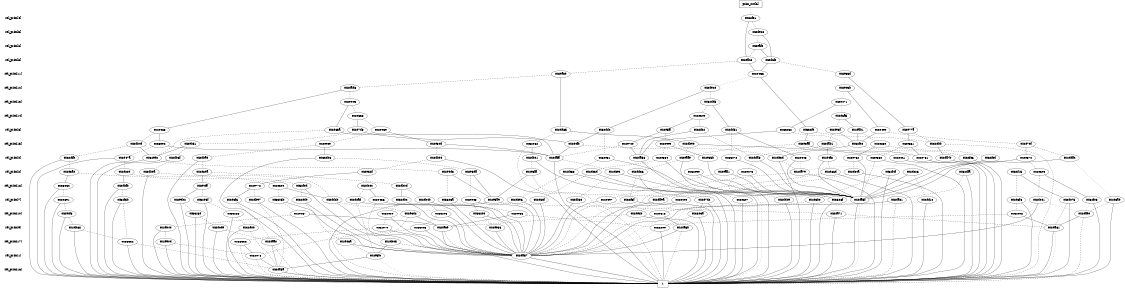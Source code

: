 digraph "DD" {
size = "7.5,10"
center = true;
edge [dir = none];
{ node [shape = plaintext];
  edge [style = invis];
  "CONST NODES" [style = invis];
" sel_prim[4] " -> " sel_prim[5] " -> " sel_prim[6] " -> " sel_prim[3] " -> " sel_prim[11] " -> " sel_prim[12] " -> " sel_prim[13] " -> " sel_prim[14] " -> " sel_prim[8] " -> " sel_prim[15] " -> " sel_prim[0] " -> " sel_prim[2] " -> " sel_prim[18] " -> " sel_prim[7] " -> " sel_prim[10] " -> " sel_prim[9] " -> " sel_prim[17] " -> " sel_prim[1] " -> " sel_prim[16] " -> "CONST NODES"; 
}
{ rank = same; node [shape = box]; edge [style = invis];
"  prim_out[6]  "; }
{ rank = same; " sel_prim[4] ";
"0x32f51";
}
{ rank = same; " sel_prim[5] ";
"0x2de2c";
}
{ rank = same; " sel_prim[6] ";
"0x2eaf0";
}
{ rank = same; " sel_prim[3] ";
"0x2eac6";
"0x2dcf2";
}
{ rank = same; " sel_prim[11] ";
"0x2e63d";
"0x2eace";
"0x2e435";
}
{ rank = same; " sel_prim[12] ";
"0x2dad6";
"0x2de20";
"0x2e43b";
}
{ rank = same; " sel_prim[13] ";
"0x2e471";
"0x2e943";
"0x32dd3";
}
{ rank = same; " sel_prim[14] ";
"0x2e6a5";
"0x2e555";
"0x2e549";
}
{ rank = same; " sel_prim[8] ";
"0x2e93f";
"0x2eab1";
"0x2e5ff";
"0x2dd51";
"0x2e4ee";
"0x2e7d3";
"0x2dd85";
"0x2e65a";
"0x2e95e";
"0x33252";
"0x332fe";
"0x2e77a";
"0x32f22";
"0x2e465";
"0x32ddc";
}
{ rank = same; " sel_prim[15] ";
"0x2e7c0";
"0x32ebb";
"0x2e83e";
"0x2e4fb";
"0x2e9ce";
"0x2eb51";
"0x2db4d";
"0x2db90";
"0x2dab1";
"0x2e661";
"0x330e2";
"0x32f92";
"0x2e84d";
"0x2e70f";
"0x32e62";
"0x2e3aa";
"0x2e9e9";
}
{ rank = same; " sel_prim[0] ";
"0x2eaae";
"0x2e752";
"0x32dfb";
"0x330b6";
"0x32fcd";
"0x2dda3";
"0x2db6f";
"0x32edc";
"0x2e85b";
"0x33072";
"0x2dba9";
"0x2e4c1";
"0x2da56";
"0x2e4f8";
"0x2ddac";
"0x2dbe4";
"0x2db01";
"0x2e860";
"0x2daff";
"0x2e445";
"0x32e81";
"0x32fc6";
"0x2e47a";
"0x2e884";
"0x2e751";
"0x2e57c";
"0x2de3d";
"0x2da7b";
}
{ rank = same; " sel_prim[2] ";
"0x2dd36";
"0x2dce0";
"0x32dfa";
"0x2dc4a";
"0x2e89a";
"0x2e3a0";
"0x2e473";
"0x2e52f";
"0x2da79";
"0x2dc26";
"0x2e86d";
"0x2dc29";
"0x32f15";
"0x2dc33";
"0x32f4f";
"0x2e5da";
"0x2e6af";
"0x2e9d3";
"0x2dc3d";
"0x2eaa1";
"0x2db0a";
"0x32e9e";
"0x2e59c";
}
{ rank = same; " sel_prim[18] ";
"0x2e4ff";
"0x2e3ee";
"0x3303c";
"0x32f0d";
"0x2e772";
"0x2db0d";
"0x2dc4c";
"0x2dbfb";
}
{ rank = same; " sel_prim[7] ";
"0x3305b";
"0x2e5cf";
"0x3323a";
"0x2e7d2";
"0x32ed9";
"0x32f3b";
"0x2db8c";
"0x2dac1";
"0x2e6f6";
"0x2e697";
"0x2e8b0";
"0x32ebc";
"0x2da5f";
"0x2dc41";
"0x2eb4b";
"0x32e5f";
"0x2dd1c";
"0x32f3f";
"0x2dcad";
"0x2db97";
"0x2e9b2";
"0x2e891";
"0x2e3f6";
"0x2dc75";
"0x32f03";
"0x2e8ae";
"0x2dce6";
"0x2dd2b";
"0x2da9a";
"0x2e9c8";
"0x2e5a9";
"0x3328f";
"0x2e497";
"0x2e49e";
"0x2e456";
"0x2dd4e";
}
{ rank = same; " sel_prim[10] ";
"0x33295";
"0x2e955";
"0x33286";
"0x2e618";
"0x2e467";
"0x32e08";
"0x2e4f6";
"0x2de2b";
"0x2e3d2";
"0x2da71";
"0x3328d";
"0x2dae0";
"0x332b0";
"0x32e24";
"0x3303a";
}
{ rank = same; " sel_prim[9] ";
"0x2db88";
"0x2da6b";
"0x2eb40";
"0x2eb36";
"0x2da61";
"0x332e9";
"0x2dace";
"0x32e0b";
"0x2dcd9";
"0x330c6";
"0x32e79";
}
{ rank = same; " sel_prim[17] ";
"0x2daa0";
"0x2db05";
"0x2e46a";
"0x33332";
"0x33336";
"0x2e90d";
}
{ rank = same; " sel_prim[1] ";
"0x2da57";
"0x2e5fc";
"0x32e78";
}
{ rank = same; " sel_prim[16] ";
"0x2da5a";
}
{ rank = same; "CONST NODES";
{ node [shape = box]; "0x2da52";
}
}
"  prim_out[6]  " -> "0x32f51" [style = dotted];
"0x32f51" -> "0x2eac6";
"0x32f51" -> "0x2de2c" [style = dashed];
"0x2de2c" -> "0x2dcf2";
"0x2de2c" -> "0x2eaf0" [style = dashed];
"0x2eaf0" -> "0x2dcf2";
"0x2eaf0" -> "0x2eac6" [style = dashed];
"0x2eac6" -> "0x2e435";
"0x2eac6" -> "0x2eace" [style = dashed];
"0x2dcf2" -> "0x2e435";
"0x2dcf2" -> "0x2e63d" [style = dashed];
"0x2e63d" -> "0x2e77a";
"0x2e63d" -> "0x2e43b" [style = dotted];
"0x2eace" -> "0x2dd85";
"0x2eace" -> "0x2dad6" [style = dashed];
"0x2e435" -> "0x332fe";
"0x2e435" -> "0x2de20" [style = dotted];
"0x2dad6" -> "0x2e465";
"0x2dad6" -> "0x2e943" [style = dashed];
"0x2de20" -> "0x32ddc";
"0x2de20" -> "0x32dd3" [style = dashed];
"0x2e43b" -> "0x2e4ee";
"0x2e43b" -> "0x2e471" [style = dotted];
"0x2e471" -> "0x33252";
"0x2e471" -> "0x2e6a5" [style = dotted];
"0x2e943" -> "0x2e65a";
"0x2e943" -> "0x2e555" [style = dashed];
"0x32dd3" -> "0x2dd51";
"0x32dd3" -> "0x2e549" [style = dashed];
"0x2e6a5" -> "0x2eab1";
"0x2e6a5" -> "0x2e93f" [style = dashed];
"0x2e555" -> "0x2e7d3";
"0x2e555" -> "0x2e95e" [style = dashed];
"0x2e549" -> "0x2e5ff";
"0x2e549" -> "0x32f22" [style = dashed];
"0x2e93f" -> "0x32f92";
"0x2e93f" -> "0x2dab1" [style = dashed];
"0x2eab1" -> "0x32f92";
"0x2eab1" -> "0x2e83e" [style = dashed];
"0x2e5ff" -> "0x2e7c0";
"0x2e5ff" -> "0x2e9e9" [style = dashed];
"0x2dd51" -> "0x2e445";
"0x2dd51" -> "0x33072" [style = dashed];
"0x2e4ee" -> "0x32f92";
"0x2e4ee" -> "0x2e70f" [style = dashed];
"0x2e7d3" -> "0x2e4fb";
"0x2e7d3" -> "0x2eb51" [style = dashed];
"0x2dd85" -> "0x2db90";
"0x2dd85" -> "0x32e62" [style = dashed];
"0x2e65a" -> "0x2daff";
"0x2e65a" -> "0x32edc" [style = dashed];
"0x2e95e" -> "0x2e84d";
"0x2e95e" -> "0x2e9ce" [style = dashed];
"0x33252" -> "0x2da56";
"0x33252" -> "0x2e4c1" [style = dashed];
"0x332fe" -> "0x2e3aa";
"0x332fe" -> "0x32ebb" [style = dashed];
"0x2e77a" -> "0x2e661";
"0x2e77a" -> "0x32ebb" [style = dashed];
"0x32f22" -> "0x2da56";
"0x32f22" -> "0x2dda3" [style = dashed];
"0x2e465" -> "0x330e2";
"0x2e465" -> "0x2db4d" [style = dashed];
"0x32ddc" -> "0x2e4fb";
"0x32ddc" -> "0x32e81" [style = dashed];
"0x2e7c0" -> "0x2da56";
"0x2e7c0" -> "0x2daff" [style = dashed];
"0x32ebb" -> "0x2da7b";
"0x32ebb" -> "0x2da52" [style = dashed];
"0x2e83e" -> "0x2e752";
"0x2e83e" -> "0x32fcd" [style = dashed];
"0x2e4fb" -> "0x2daff";
"0x2e4fb" -> "0x2de3d" [style = dashed];
"0x2e9ce" -> "0x330b6";
"0x2e9ce" -> "0x2dba9" [style = dashed];
"0x2eb51" -> "0x32edc";
"0x2eb51" -> "0x2db6f" [style = dashed];
"0x2db4d" -> "0x32edc";
"0x2db4d" -> "0x32dfb" [style = dashed];
"0x2db90" -> "0x2e860";
"0x2db90" -> "0x2eaae" [style = dashed];
"0x2dab1" -> "0x2e4f8";
"0x2dab1" -> "0x2dda3" [style = dashed];
"0x2e661" -> "0x2e751";
"0x2e661" -> "0x2e860" [style = dashed];
"0x330e2" -> "0x2daff";
"0x330e2" -> "0x2e47a" [style = dashed];
"0x32f92" -> "0x2de3d";
"0x32f92" -> "0x32fc6" [style = dashed];
"0x2e84d" -> "0x2daff";
"0x2e84d" -> "0x2dbe4" [style = dashed];
"0x2e70f" -> "0x2e57c";
"0x2e70f" -> "0x2ddac" [style = dashed];
"0x32e62" -> "0x2db01";
"0x32e62" -> "0x2da52" [style = dashed];
"0x2e3aa" -> "0x2e751";
"0x2e3aa" -> "0x2eaae" [style = dashed];
"0x2e9e9" -> "0x2e85b";
"0x2e9e9" -> "0x2e884" [style = dashed];
"0x2eaae" -> "0x2da52";
"0x2eaae" -> "0x2dd36" [style = dashed];
"0x2e752" -> "0x2da5f";
"0x2e752" -> "0x2dc4a" [style = dashed];
"0x32dfb" -> "0x2da52";
"0x32dfb" -> "0x2e3a0" [style = dashed];
"0x330b6" -> "0x2da52";
"0x330b6" -> "0x2e5da" [style = dashed];
"0x32fcd" -> "0x2da5f";
"0x32fcd" -> "0x32f15" [style = dotted];
"0x2dda3" -> "0x2da5f";
"0x2dda3" -> "0x2e473" [style = dotted];
"0x2db6f" -> "0x2da52";
"0x2db6f" -> "0x2db0a" [style = dashed];
"0x32edc" -> "0x2da52";
"0x32edc" -> "0x2e9d3" [style = dashed];
"0x2e85b" -> "0x2da5f";
"0x2e85b" -> "0x32e9e" [style = dotted];
"0x33072" -> "0x2da5f";
"0x33072" -> "0x2eaa1" [style = dotted];
"0x2dba9" -> "0x2da52";
"0x2dba9" -> "0x2e89a" [style = dashed];
"0x2e4c1" -> "0x2da52";
"0x2e4c1" -> "0x32f4f" [style = dotted];
"0x2da56" -> "0x2da52";
"0x2da56" -> "0x2da52" [style = dotted];
"0x2e4f8" -> "0x2da5f";
"0x2e4f8" -> "0x2e86d" [style = dashed];
"0x2ddac" -> "0x2da5f";
"0x2ddac" -> "0x2e8ae" [style = dotted];
"0x2dbe4" -> "0x2da52";
"0x2dbe4" -> "0x2e52f" [style = dashed];
"0x2db01" -> "0x2da52";
"0x2db01" -> "0x2e6af" [style = dashed];
"0x2e860" -> "0x2da52";
"0x2e860" -> "0x2da5f" [style = dashed];
"0x2daff" -> "0x2da52";
"0x2daff" -> "0x2dce0" [style = dashed];
"0x2e445" -> "0x2da5f";
"0x2e445" -> "0x2da79" [style = dotted];
"0x32e81" -> "0x2da5f";
"0x32e81" -> "0x2dc33" [style = dashed];
"0x32fc6" -> "0x2da52";
"0x32fc6" -> "0x2dc26" [style = dotted];
"0x2e47a" -> "0x2da52";
"0x2e47a" -> "0x2dc29" [style = dashed];
"0x2e884" -> "0x2da5f";
"0x2e884" -> "0x2dc3d" [style = dashed];
"0x2e751" -> "0x2da52";
"0x2e751" -> "0x32dfa" [style = dotted];
"0x2e57c" -> "0x2da5f";
"0x2e57c" -> "0x2e59c" [style = dashed];
"0x2de3d" -> "0x2da52";
"0x2de3d" -> "0x2da79" [style = dashed];
"0x2da7b" -> "0x2da52";
"0x2da7b" -> "0x2da79" [style = dotted];
"0x2dd36" -> "0x2da52";
"0x2dd36" -> "0x32f3f" [style = dashed];
"0x2dce0" -> "0x2da5f";
"0x2dce0" -> "0x2db8c" [style = dashed];
"0x32dfa" -> "0x2da52";
"0x32dfa" -> "0x2dac1" [style = dashed];
"0x2dc4a" -> "0x2da52";
"0x2dc4a" -> "0x2e49e" [style = dashed];
"0x2e89a" -> "0x2e4ff";
"0x2e89a" -> "0x2db0d" [style = dashed];
"0x2e3a0" -> "0x3303c";
"0x2e3a0" -> "0x2e3ee" [style = dashed];
"0x2e473" -> "0x2da5f";
"0x2e473" -> "0x2dd4e" [style = dashed];
"0x2e52f" -> "0x2e772";
"0x2e52f" -> "0x2dc4c" [style = dashed];
"0x2da79" -> "0x2da52";
"0x2da79" -> "0x2da57" [style = dashed];
"0x2dc26" -> "0x2da5f";
"0x2dc26" -> "0x2dd1c" [style = dashed];
"0x2e86d" -> "0x2da52";
"0x2e86d" -> "0x2da9a" [style = dashed];
"0x2dc29" -> "0x2dbfb";
"0x2dc29" -> "0x32f0d" [style = dashed];
"0x32f15" -> "0x2dc75";
"0x32f15" -> "0x2e6f6" [style = dashed];
"0x2dc33" -> "0x2da5f";
"0x2dc33" -> "0x2dce6" [style = dashed];
"0x32f4f" -> "0x2da52";
"0x32f4f" -> "0x2e8b0" [style = dashed];
"0x2e5da" -> "0x2e5a9";
"0x2e5da" -> "0x2e9c8" [style = dashed];
"0x2e6af" -> "0x2e5a9";
"0x2e6af" -> "0x2e7d2" [style = dashed];
"0x2e9d3" -> "0x2e5a9";
"0x2e9d3" -> "0x3323a" [style = dashed];
"0x2dc3d" -> "0x3328f";
"0x2dc3d" -> "0x2e5cf" [style = dashed];
"0x2eaa1" -> "0x2da5f";
"0x2eaa1" -> "0x2e497" [style = dashed];
"0x2db0a" -> "0x2da52";
"0x2db0a" -> "0x2dd2b" [style = dashed];
"0x32e9e" -> "0x2da5f";
"0x32e9e" -> "0x2e697" [style = dashed];
"0x2e59c" -> "0x32f03";
"0x2e59c" -> "0x2dc41" [style = dashed];
"0x2e4ff" -> "0x2e9b2";
"0x2e4ff" -> "0x32e5f" [style = dashed];
"0x2e3ee" -> "0x2dd2b";
"0x2e3ee" -> "0x3305b" [style = dashed];
"0x3303c" -> "0x2da52";
"0x3303c" -> "0x2e891" [style = dashed];
"0x32f0d" -> "0x2da57";
"0x32f0d" -> "0x32ed9" [style = dashed];
"0x2e772" -> "0x2e3f6";
"0x2e772" -> "0x2db97" [style = dashed];
"0x2db0d" -> "0x32ebc";
"0x2db0d" -> "0x2eb4b" [style = dashed];
"0x2dc4c" -> "0x2e456";
"0x2dc4c" -> "0x2dcad" [style = dashed];
"0x2dbfb" -> "0x2da52";
"0x2dbfb" -> "0x32f3b" [style = dashed];
"0x3305b" -> "0x2da57";
"0x3305b" -> "0x2e467" [style = dashed];
"0x2e5cf" -> "0x2da57";
"0x2e5cf" -> "0x2e955" [style = dotted];
"0x3323a" -> "0x2da57";
"0x3323a" -> "0x2e955" [style = dashed];
"0x2e7d2" -> "0x2da52";
"0x2e7d2" -> "0x3303a" [style = dashed];
"0x32ed9" -> "0x2da57";
"0x32ed9" -> "0x2e46a" [style = dashed];
"0x32f3b" -> "0x2da52";
"0x32f3b" -> "0x33332" [style = dashed];
"0x2db8c" -> "0x2da57";
"0x2db8c" -> "0x2da52" [style = dotted];
"0x2dac1" -> "0x2da57";
"0x2dac1" -> "0x2da52" [style = dashed];
"0x2e6f6" -> "0x2da52";
"0x2e6f6" -> "0x32e08" [style = dashed];
"0x2e697" -> "0x2da52";
"0x2e697" -> "0x2e618" [style = dotted];
"0x2e8b0" -> "0x2da52";
"0x2e8b0" -> "0x2e618" [style = dashed];
"0x32ebc" -> "0x2da57";
"0x32ebc" -> "0x32e24" [style = dashed];
"0x2da5f" -> "0x2da52";
"0x2da5f" -> "0x2da52" [style = dotted];
"0x2dc41" -> "0x2da57";
"0x2dc41" -> "0x2dae0" [style = dotted];
"0x2eb4b" -> "0x2da57";
"0x2eb4b" -> "0x33295" [style = dashed];
"0x32e5f" -> "0x2da52";
"0x32e5f" -> "0x33286" [style = dashed];
"0x2dd1c" -> "0x2da52";
"0x2dd1c" -> "0x2da57" [style = dotted];
"0x32f3f" -> "0x2da52";
"0x32f3f" -> "0x2da57" [style = dashed];
"0x2dcad" -> "0x2da57";
"0x2dcad" -> "0x2e5fc" [style = dashed];
"0x2db97" -> "0x2da52";
"0x2db97" -> "0x2da5a" [style = dashed];
"0x2e9b2" -> "0x2da52";
"0x2e9b2" -> "0x3328d" [style = dashed];
"0x2e891" -> "0x2da52";
"0x2e891" -> "0x2e4f6" [style = dashed];
"0x2e3f6" -> "0x2da52";
"0x2e3f6" -> "0x2daa0" [style = dashed];
"0x2dc75" -> "0x2da52";
"0x2dc75" -> "0x2da61" [style = dashed];
"0x32f03" -> "0x2da52";
"0x32f03" -> "0x2dae0" [style = dotted];
"0x2e8ae" -> "0x2da52";
"0x2e8ae" -> "0x2dae0" [style = dashed];
"0x2dce6" -> "0x2da57";
"0x2dce6" -> "0x2e3d2" [style = dotted];
"0x2dd2b" -> "0x2da57";
"0x2dd2b" -> "0x2e3d2" [style = dashed];
"0x2da9a" -> "0x2da57";
"0x2da9a" -> "0x2de2b" [style = dashed];
"0x2e9c8" -> "0x2da57";
"0x2e9c8" -> "0x332b0" [style = dashed];
"0x2e5a9" -> "0x2da52";
"0x2e5a9" -> "0x2da71" [style = dashed];
"0x3328f" -> "0x2da52";
"0x3328f" -> "0x2da71" [style = dotted];
"0x2e497" -> "0x2da57";
"0x2e497" -> "0x2e618" [style = dotted];
"0x2e49e" -> "0x2da57";
"0x2e49e" -> "0x2e618" [style = dashed];
"0x2e456" -> "0x2da57";
"0x2e456" -> "0x2db05" [style = dashed];
"0x2dd4e" -> "0x2da52";
"0x2dd4e" -> "0x2de2b" [style = dotted];
"0x33295" -> "0x2da57";
"0x33295" -> "0x330c6" [style = dashed];
"0x2e955" -> "0x2dace";
"0x2e955" -> "0x332e9" [style = dashed];
"0x33286" -> "0x2da52";
"0x33286" -> "0x32e0b" [style = dashed];
"0x2e618" -> "0x2da6b";
"0x2e618" -> "0x2da57" [style = dashed];
"0x2e467" -> "0x2dace";
"0x2e467" -> "0x2eb40" [style = dashed];
"0x32e08" -> "0x2da61";
"0x32e08" -> "0x332e9" [style = dashed];
"0x2e4f6" -> "0x2da52";
"0x2e4f6" -> "0x2db88" [style = dashed];
"0x2de2b" -> "0x2da52";
"0x2de2b" -> "0x2dace" [style = dashed];
"0x2e3d2" -> "0x2dace";
"0x2e3d2" -> "0x2da52" [style = dashed];
"0x2da71" -> "0x2da52";
"0x2da71" -> "0x2da61" [style = dashed];
"0x3328d" -> "0x2da52";
"0x3328d" -> "0x2dcd9" [style = dashed];
"0x2dae0" -> "0x2da61";
"0x2dae0" -> "0x2da52" [style = dashed];
"0x332b0" -> "0x2da57";
"0x332b0" -> "0x2eb36" [style = dashed];
"0x32e24" -> "0x2da57";
"0x32e24" -> "0x32e79" [style = dashed];
"0x3303a" -> "0x2da52";
"0x3303a" -> "0x332e9" [style = dashed];
"0x2db88" -> "0x2da52";
"0x2db88" -> "0x33332" [style = dashed];
"0x2da6b" -> "0x2da57";
"0x2da6b" -> "0x2da52" [style = dashed];
"0x2eb40" -> "0x2da52";
"0x2eb40" -> "0x2e90d" [style = dashed];
"0x2eb36" -> "0x2da57";
"0x2eb36" -> "0x2da57" [style = dotted];
"0x2da61" -> "0x2da52";
"0x2da61" -> "0x2da52" [style = dotted];
"0x332e9" -> "0x2da52";
"0x332e9" -> "0x2da57" [style = dotted];
"0x2dace" -> "0x2da52";
"0x2dace" -> "0x2da57" [style = dashed];
"0x32e0b" -> "0x2da52";
"0x32e0b" -> "0x2da5a" [style = dashed];
"0x2dcd9" -> "0x2da52";
"0x2dcd9" -> "0x2daa0" [style = dashed];
"0x330c6" -> "0x2da57";
"0x330c6" -> "0x32e78" [style = dashed];
"0x32e79" -> "0x2da57";
"0x32e79" -> "0x33336" [style = dashed];
"0x2daa0" -> "0x2da5a";
"0x2daa0" -> "0x2da52" [style = dashed];
"0x2db05" -> "0x2e5fc";
"0x2db05" -> "0x2da57" [style = dashed];
"0x2e46a" -> "0x2da57";
"0x2e46a" -> "0x2e5fc" [style = dashed];
"0x33332" -> "0x2da52";
"0x33332" -> "0x2da5a" [style = dashed];
"0x33336" -> "0x32e78";
"0x33336" -> "0x2da52" [style = dashed];
"0x2e90d" -> "0x2da52";
"0x2e90d" -> "0x32e78" [style = dashed];
"0x2da57" -> "0x2da52";
"0x2da57" -> "0x2da52" [style = dotted];
"0x2e5fc" -> "0x2da5a";
"0x2e5fc" -> "0x2da52" [style = dotted];
"0x32e78" -> "0x2da5a";
"0x32e78" -> "0x2da52" [style = dashed];
"0x2da5a" -> "0x2da52";
"0x2da5a" -> "0x2da52" [style = dotted];
"0x2da52" [label = "1"];
}
